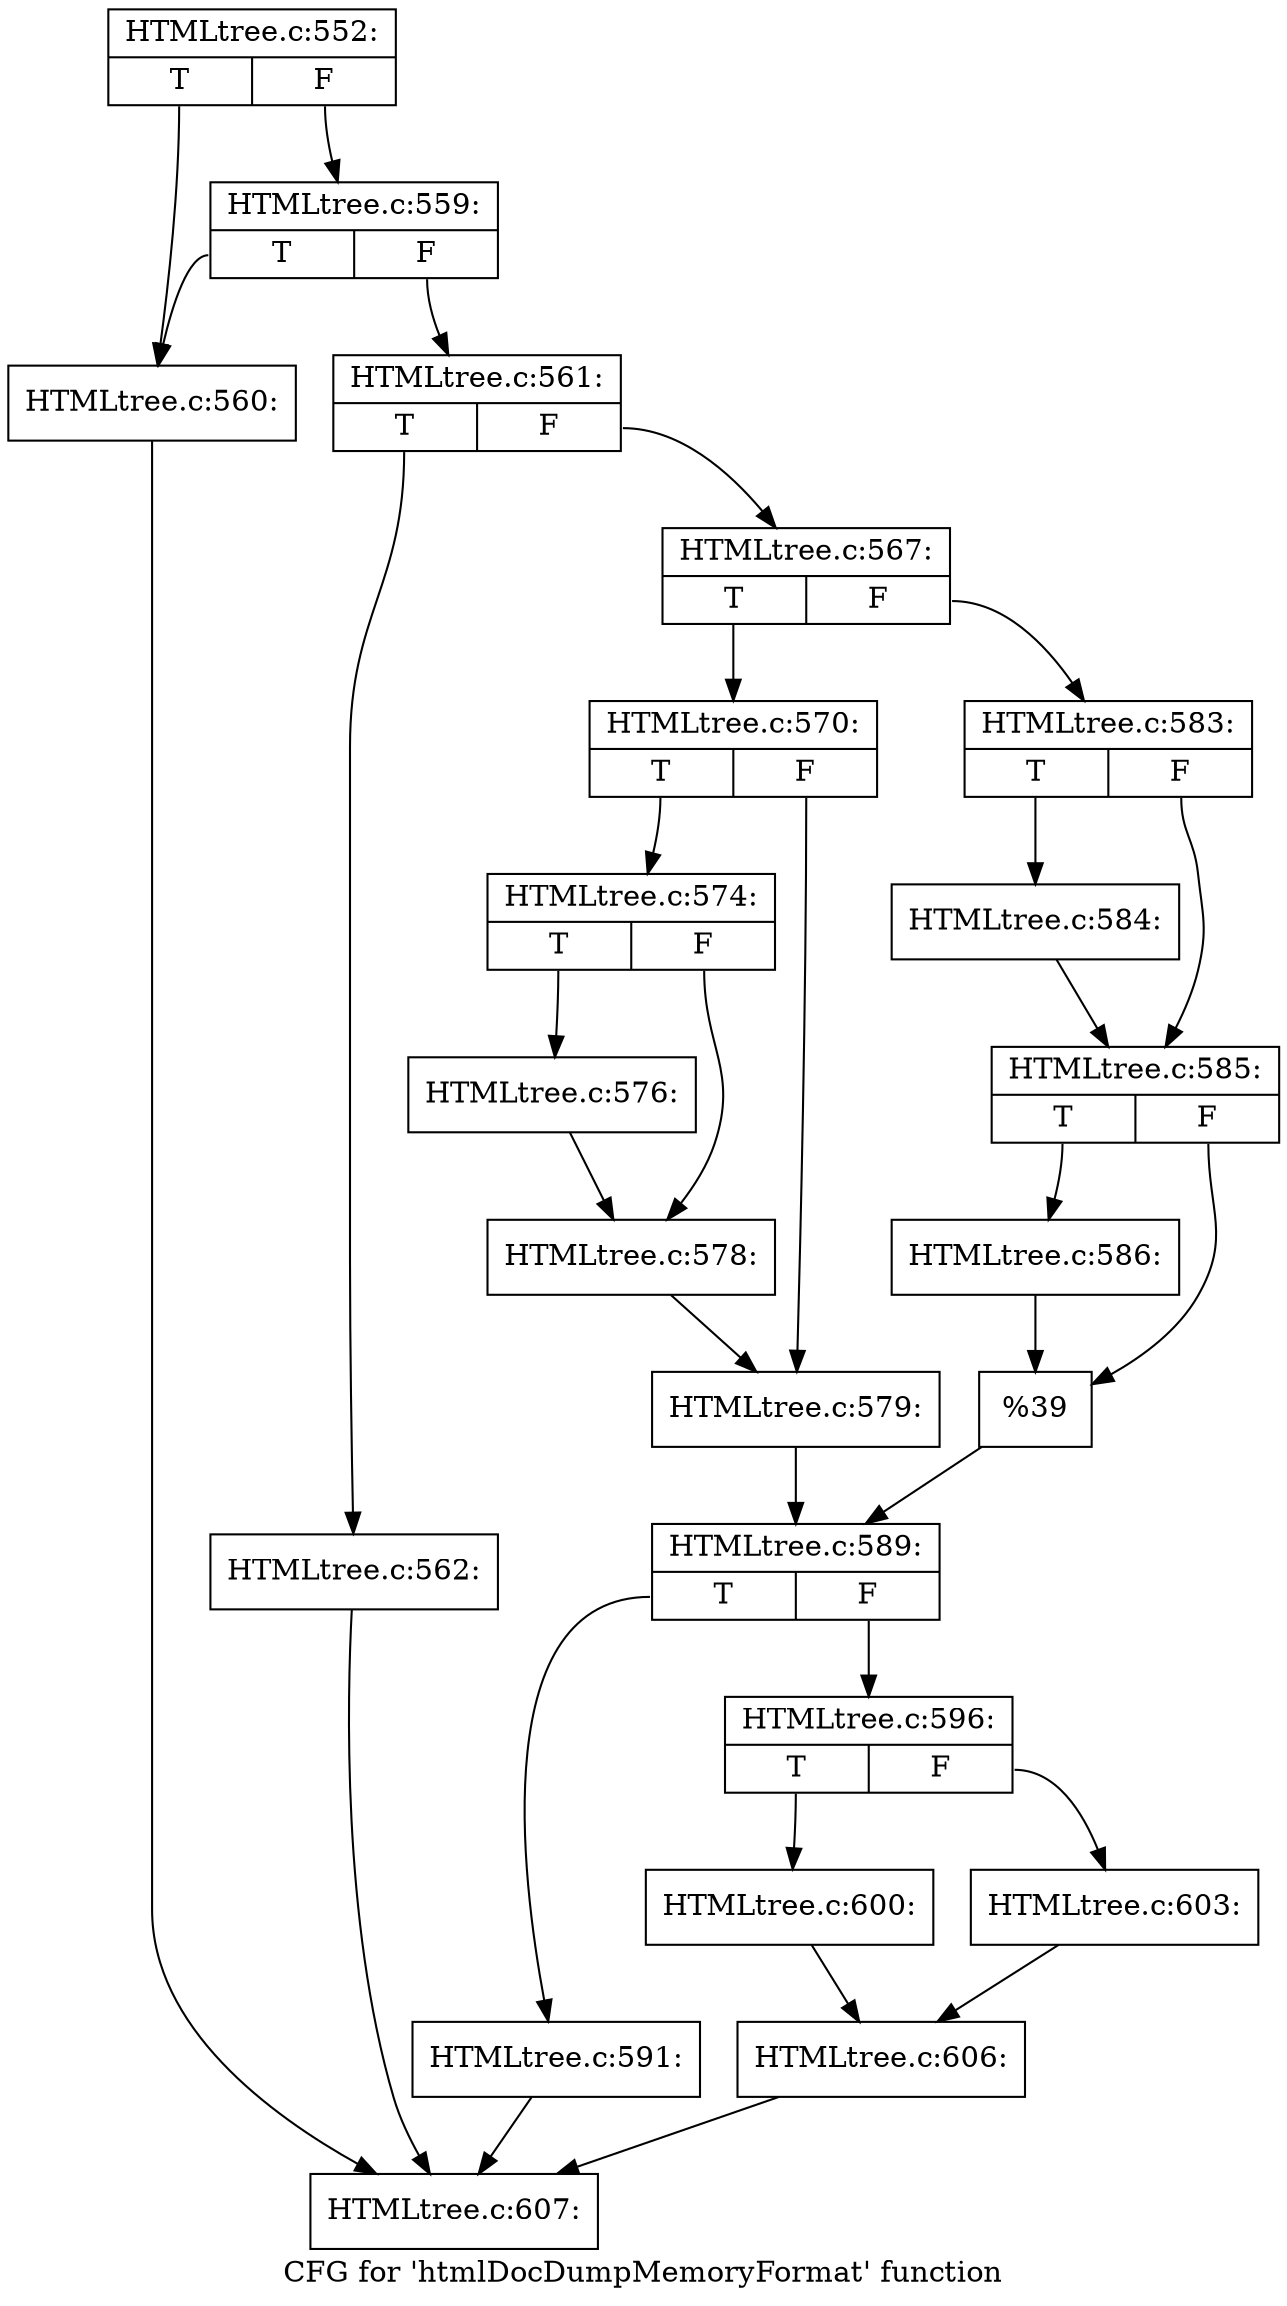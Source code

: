 digraph "CFG for 'htmlDocDumpMemoryFormat' function" {
	label="CFG for 'htmlDocDumpMemoryFormat' function";

	Node0x560912f22710 [shape=record,label="{HTMLtree.c:552:|{<s0>T|<s1>F}}"];
	Node0x560912f22710:s0 -> Node0x560912f272e0;
	Node0x560912f22710:s1 -> Node0x560912f27380;
	Node0x560912f27380 [shape=record,label="{HTMLtree.c:559:|{<s0>T|<s1>F}}"];
	Node0x560912f27380:s0 -> Node0x560912f272e0;
	Node0x560912f27380:s1 -> Node0x560912f27330;
	Node0x560912f272e0 [shape=record,label="{HTMLtree.c:560:}"];
	Node0x560912f272e0 -> Node0x560912f222b0;
	Node0x560912f27330 [shape=record,label="{HTMLtree.c:561:|{<s0>T|<s1>F}}"];
	Node0x560912f27330:s0 -> Node0x560912f279f0;
	Node0x560912f27330:s1 -> Node0x560912f27a40;
	Node0x560912f279f0 [shape=record,label="{HTMLtree.c:562:}"];
	Node0x560912f279f0 -> Node0x560912f222b0;
	Node0x560912f27a40 [shape=record,label="{HTMLtree.c:567:|{<s0>T|<s1>F}}"];
	Node0x560912f27a40:s0 -> Node0x560912f28460;
	Node0x560912f27a40:s1 -> Node0x560912f28500;
	Node0x560912f28460 [shape=record,label="{HTMLtree.c:570:|{<s0>T|<s1>F}}"];
	Node0x560912f28460:s0 -> Node0x560912f28d60;
	Node0x560912f28460:s1 -> Node0x560912f28db0;
	Node0x560912f28d60 [shape=record,label="{HTMLtree.c:574:|{<s0>T|<s1>F}}"];
	Node0x560912f28d60:s0 -> Node0x560912f29340;
	Node0x560912f28d60:s1 -> Node0x560912f29390;
	Node0x560912f29340 [shape=record,label="{HTMLtree.c:576:}"];
	Node0x560912f29340 -> Node0x560912f29390;
	Node0x560912f29390 [shape=record,label="{HTMLtree.c:578:}"];
	Node0x560912f29390 -> Node0x560912f28db0;
	Node0x560912f28db0 [shape=record,label="{HTMLtree.c:579:}"];
	Node0x560912f28db0 -> Node0x560912f284b0;
	Node0x560912f28500 [shape=record,label="{HTMLtree.c:583:|{<s0>T|<s1>F}}"];
	Node0x560912f28500:s0 -> Node0x560912f29b10;
	Node0x560912f28500:s1 -> Node0x560912f29b60;
	Node0x560912f29b10 [shape=record,label="{HTMLtree.c:584:}"];
	Node0x560912f29b10 -> Node0x560912f29b60;
	Node0x560912f29b60 [shape=record,label="{HTMLtree.c:585:|{<s0>T|<s1>F}}"];
	Node0x560912f29b60:s0 -> Node0x560912f2b150;
	Node0x560912f29b60:s1 -> Node0x560912f2b1a0;
	Node0x560912f2b150 [shape=record,label="{HTMLtree.c:586:}"];
	Node0x560912f2b150 -> Node0x560912f2b1a0;
	Node0x560912f2b1a0 [shape=record,label="{%39}"];
	Node0x560912f2b1a0 -> Node0x560912f284b0;
	Node0x560912f284b0 [shape=record,label="{HTMLtree.c:589:|{<s0>T|<s1>F}}"];
	Node0x560912f284b0:s0 -> Node0x560912f2c160;
	Node0x560912f284b0:s1 -> Node0x560912f2c1b0;
	Node0x560912f2c160 [shape=record,label="{HTMLtree.c:591:}"];
	Node0x560912f2c160 -> Node0x560912f222b0;
	Node0x560912f2c1b0 [shape=record,label="{HTMLtree.c:596:|{<s0>T|<s1>F}}"];
	Node0x560912f2c1b0:s0 -> Node0x560912f2def0;
	Node0x560912f2c1b0:s1 -> Node0x560912f2df90;
	Node0x560912f2def0 [shape=record,label="{HTMLtree.c:600:}"];
	Node0x560912f2def0 -> Node0x560912f2df40;
	Node0x560912f2df90 [shape=record,label="{HTMLtree.c:603:}"];
	Node0x560912f2df90 -> Node0x560912f2df40;
	Node0x560912f2df40 [shape=record,label="{HTMLtree.c:606:}"];
	Node0x560912f2df40 -> Node0x560912f222b0;
	Node0x560912f222b0 [shape=record,label="{HTMLtree.c:607:}"];
}
